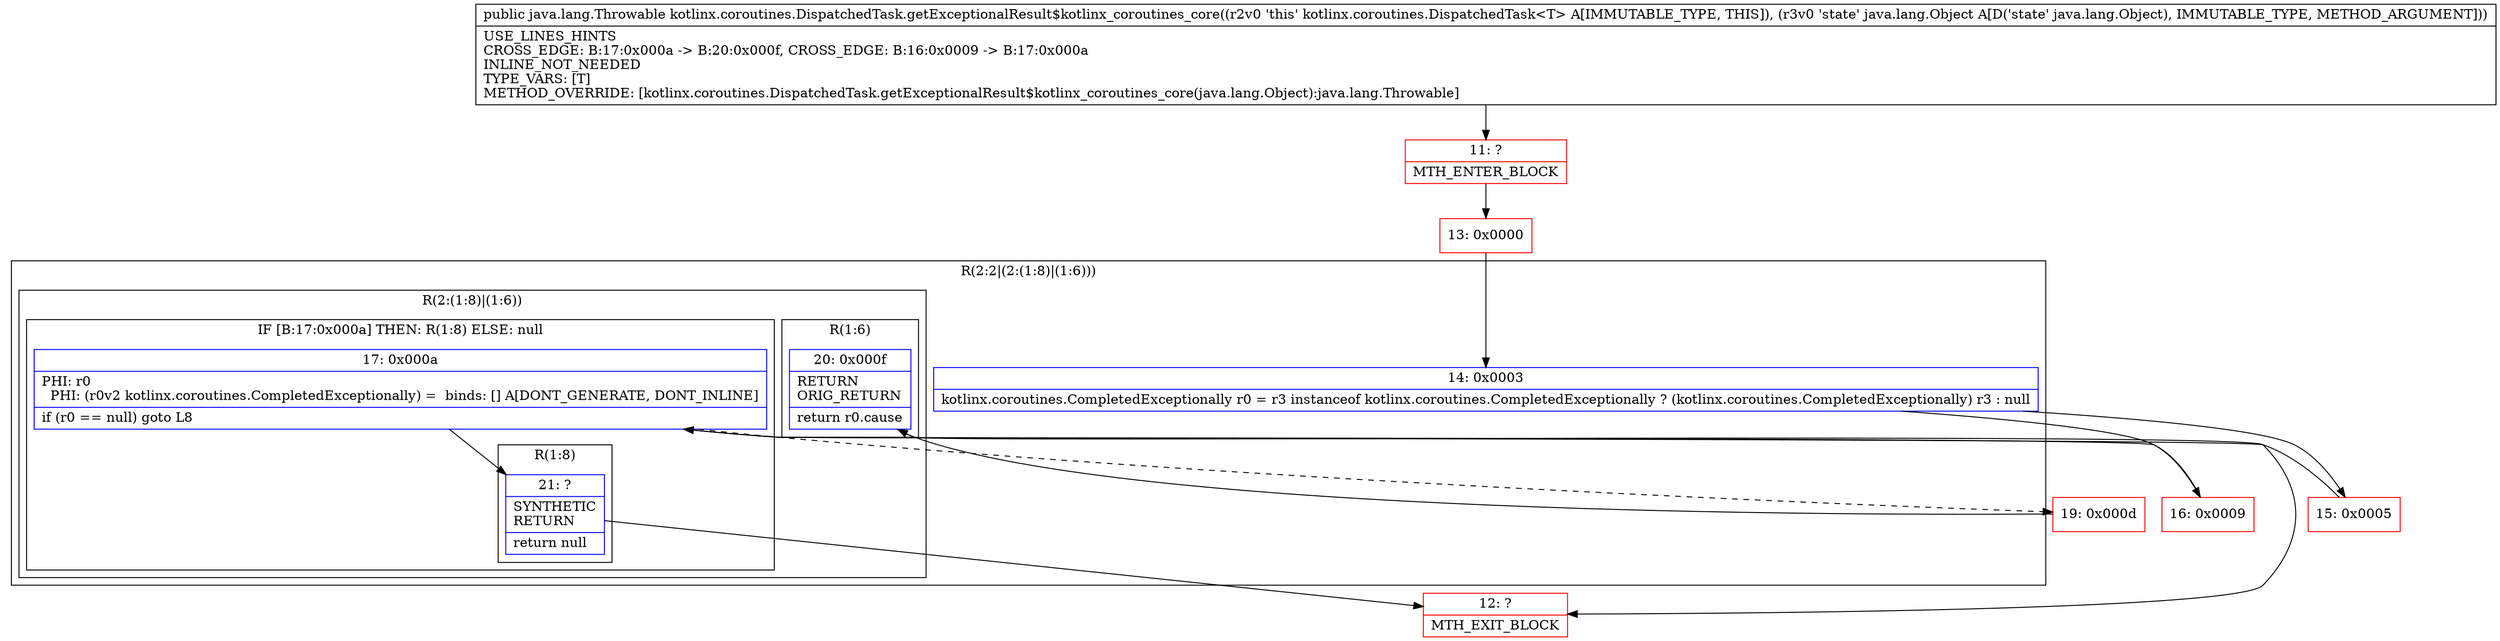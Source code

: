 digraph "CFG forkotlinx.coroutines.DispatchedTask.getExceptionalResult$kotlinx_coroutines_core(Ljava\/lang\/Object;)Ljava\/lang\/Throwable;" {
subgraph cluster_Region_622964148 {
label = "R(2:2|(2:(1:8)|(1:6)))";
node [shape=record,color=blue];
Node_14 [shape=record,label="{14\:\ 0x0003|kotlinx.coroutines.CompletedExceptionally r0 = r3 instanceof kotlinx.coroutines.CompletedExceptionally ? (kotlinx.coroutines.CompletedExceptionally) r3 : null\l}"];
subgraph cluster_Region_1787069520 {
label = "R(2:(1:8)|(1:6))";
node [shape=record,color=blue];
subgraph cluster_IfRegion_248339870 {
label = "IF [B:17:0x000a] THEN: R(1:8) ELSE: null";
node [shape=record,color=blue];
Node_17 [shape=record,label="{17\:\ 0x000a|PHI: r0 \l  PHI: (r0v2 kotlinx.coroutines.CompletedExceptionally) =  binds: [] A[DONT_GENERATE, DONT_INLINE]\l|if (r0 == null) goto L8\l}"];
subgraph cluster_Region_1579518083 {
label = "R(1:8)";
node [shape=record,color=blue];
Node_21 [shape=record,label="{21\:\ ?|SYNTHETIC\lRETURN\l|return null\l}"];
}
}
subgraph cluster_Region_300860568 {
label = "R(1:6)";
node [shape=record,color=blue];
Node_20 [shape=record,label="{20\:\ 0x000f|RETURN\lORIG_RETURN\l|return r0.cause\l}"];
}
}
}
Node_11 [shape=record,color=red,label="{11\:\ ?|MTH_ENTER_BLOCK\l}"];
Node_13 [shape=record,color=red,label="{13\:\ 0x0000}"];
Node_15 [shape=record,color=red,label="{15\:\ 0x0005}"];
Node_19 [shape=record,color=red,label="{19\:\ 0x000d}"];
Node_12 [shape=record,color=red,label="{12\:\ ?|MTH_EXIT_BLOCK\l}"];
Node_16 [shape=record,color=red,label="{16\:\ 0x0009}"];
MethodNode[shape=record,label="{public java.lang.Throwable kotlinx.coroutines.DispatchedTask.getExceptionalResult$kotlinx_coroutines_core((r2v0 'this' kotlinx.coroutines.DispatchedTask\<T\> A[IMMUTABLE_TYPE, THIS]), (r3v0 'state' java.lang.Object A[D('state' java.lang.Object), IMMUTABLE_TYPE, METHOD_ARGUMENT]))  | USE_LINES_HINTS\lCROSS_EDGE: B:17:0x000a \-\> B:20:0x000f, CROSS_EDGE: B:16:0x0009 \-\> B:17:0x000a\lINLINE_NOT_NEEDED\lTYPE_VARS: [T]\lMETHOD_OVERRIDE: [kotlinx.coroutines.DispatchedTask.getExceptionalResult$kotlinx_coroutines_core(java.lang.Object):java.lang.Throwable]\l}"];
MethodNode -> Node_11;Node_14 -> Node_15;
Node_14 -> Node_16;
Node_17 -> Node_19[style=dashed];
Node_17 -> Node_21;
Node_21 -> Node_12;
Node_20 -> Node_12;
Node_11 -> Node_13;
Node_13 -> Node_14;
Node_15 -> Node_17;
Node_19 -> Node_20;
Node_16 -> Node_17;
}

